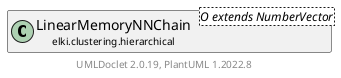 @startuml
    remove .*\.(Instance|Par|Parameterizer|Factory)$
    set namespaceSeparator none
    hide empty fields
    hide empty methods

    class "<size:14>LinearMemoryNNChain.Instance\n<size:10>elki.clustering.hierarchical" as elki.clustering.hierarchical.LinearMemoryNNChain.Instance<O extends NumberVector> [[LinearMemoryNNChain.Instance.html]] {
        -linkage: GeometricLinkage
        +Instance(GeometricLinkage)
        +run(ArrayDBIDs, Relation<O extends NumberVector>, ClusterMergeHistoryBuilder): ClusterMergeHistory
        -nnChainCore(DBIDArrayIter, DBIDArrayIter, ClusterMergeHistoryBuilder, Relation<O extends NumberVector>): void
        #merge(int, double[], ClusterMergeHistoryBuilder, int[], double, int, int): void
    }

    class "<size:14>LinearMemoryNNChain\n<size:10>elki.clustering.hierarchical" as elki.clustering.hierarchical.LinearMemoryNNChain<O extends NumberVector> [[LinearMemoryNNChain.html]]

    elki.clustering.hierarchical.LinearMemoryNNChain +-- elki.clustering.hierarchical.LinearMemoryNNChain.Instance

    center footer UMLDoclet 2.0.19, PlantUML 1.2022.8
@enduml
